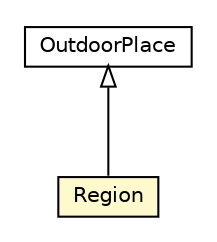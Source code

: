 #!/usr/local/bin/dot
#
# Class diagram 
# Generated by UMLGraph version R5_6-24-gf6e263 (http://www.umlgraph.org/)
#

digraph G {
	edge [fontname="Helvetica",fontsize=10,labelfontname="Helvetica",labelfontsize=10];
	node [fontname="Helvetica",fontsize=10,shape=plaintext];
	nodesep=0.25;
	ranksep=0.5;
	// org.universAAL.ontology.location.outdoor.OutdoorPlace
	c324234 [label=<<table title="org.universAAL.ontology.location.outdoor.OutdoorPlace" border="0" cellborder="1" cellspacing="0" cellpadding="2" port="p" href="./OutdoorPlace.html">
		<tr><td><table border="0" cellspacing="0" cellpadding="1">
<tr><td align="center" balign="center"> OutdoorPlace </td></tr>
		</table></td></tr>
		</table>>, URL="./OutdoorPlace.html", fontname="Helvetica", fontcolor="black", fontsize=10.0];
	// org.universAAL.ontology.location.outdoor.Region
	c324235 [label=<<table title="org.universAAL.ontology.location.outdoor.Region" border="0" cellborder="1" cellspacing="0" cellpadding="2" port="p" bgcolor="lemonChiffon" href="./Region.html">
		<tr><td><table border="0" cellspacing="0" cellpadding="1">
<tr><td align="center" balign="center"> Region </td></tr>
		</table></td></tr>
		</table>>, URL="./Region.html", fontname="Helvetica", fontcolor="black", fontsize=10.0];
	//org.universAAL.ontology.location.outdoor.Region extends org.universAAL.ontology.location.outdoor.OutdoorPlace
	c324234:p -> c324235:p [dir=back,arrowtail=empty];
}

